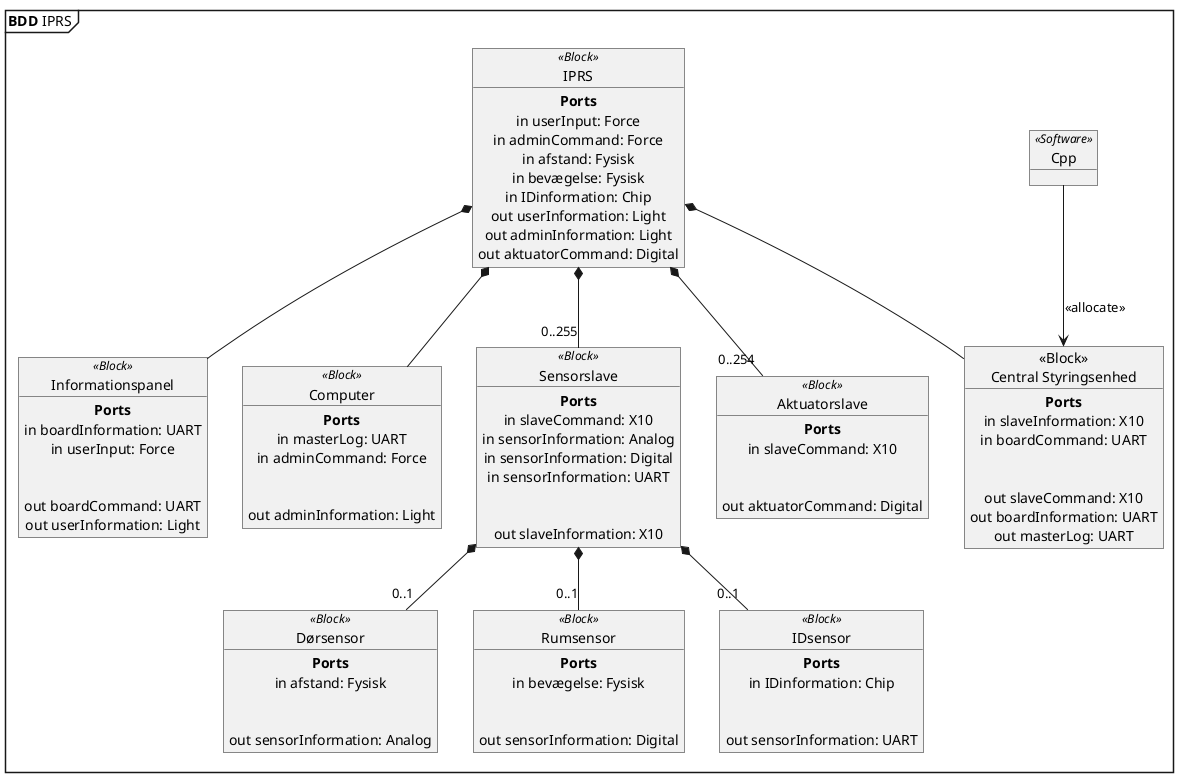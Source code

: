 @startuml BDD IPRS
skinparam defaultTextAlignment center

mainframe **BDD** IPRS


object IPRS <<Block>>  {
**Ports**
in userInput: Force
in adminCommand: Force
in afstand: Fysisk
in bevægelse: Fysisk
in IDinformation: Chip
out userInformation: Light
out adminInformation: Light
out aktuatorCommand: Digital
}

object "<<Block>>\nCentral Styringsenhed" as master {
**Ports**
in slaveInformation: X10
in boardCommand: UART
\n
out slaveCommand: X10
out boardInformation: UART
out masterLog: UART
}

object Informationspanel <<Block>> {
**Ports**
in boardInformation: UART
in userInput: Force
\n
out boardCommand: UART
out userInformation: Light
}

object Computer <<Block>> {
**Ports**
in masterLog: UART
in adminCommand: Force
\n
out adminInformation: Light
}
' Måske mus/tastetur

object Sensorslave <<Block>> {
**Ports**
in slaveCommand: X10
in sensorInformation: Analog
in sensorInformation: Digital
in sensorInformation: UART
\n
out slaveInformation: X10
}

object Aktuatorslave <<Block>> {
**Ports**
in slaveCommand: X10
\n
out aktuatorCommand: Digital
}

object Dørsensor <<Block>>  {
**Ports**
in afstand: Fysisk
\n
out sensorInformation: Analog
}

object Rumsensor <<Block>>  {
**Ports**
in bevægelse: Fysisk
\n
out sensorInformation: Digital
}

object IDsensor <<Block>> {
**Ports**
in IDinformation: Chip
\n
out sensorInformation: UART
}

object Cpp <<Software>> {
}

Cpp --> master : "<<allocate>>" 
IPRS *-- master
IPRS *-- Informationspanel
IPRS *-- Computer
IPRS *-- "0..254" Aktuatorslave
IPRS *-- "0..255" Sensorslave
Sensorslave  *-- "0..1" Dørsensor 
Sensorslave *-- "0..1" Rumsensor
Sensorslave *-- "0..1" IDsensor
@enduml